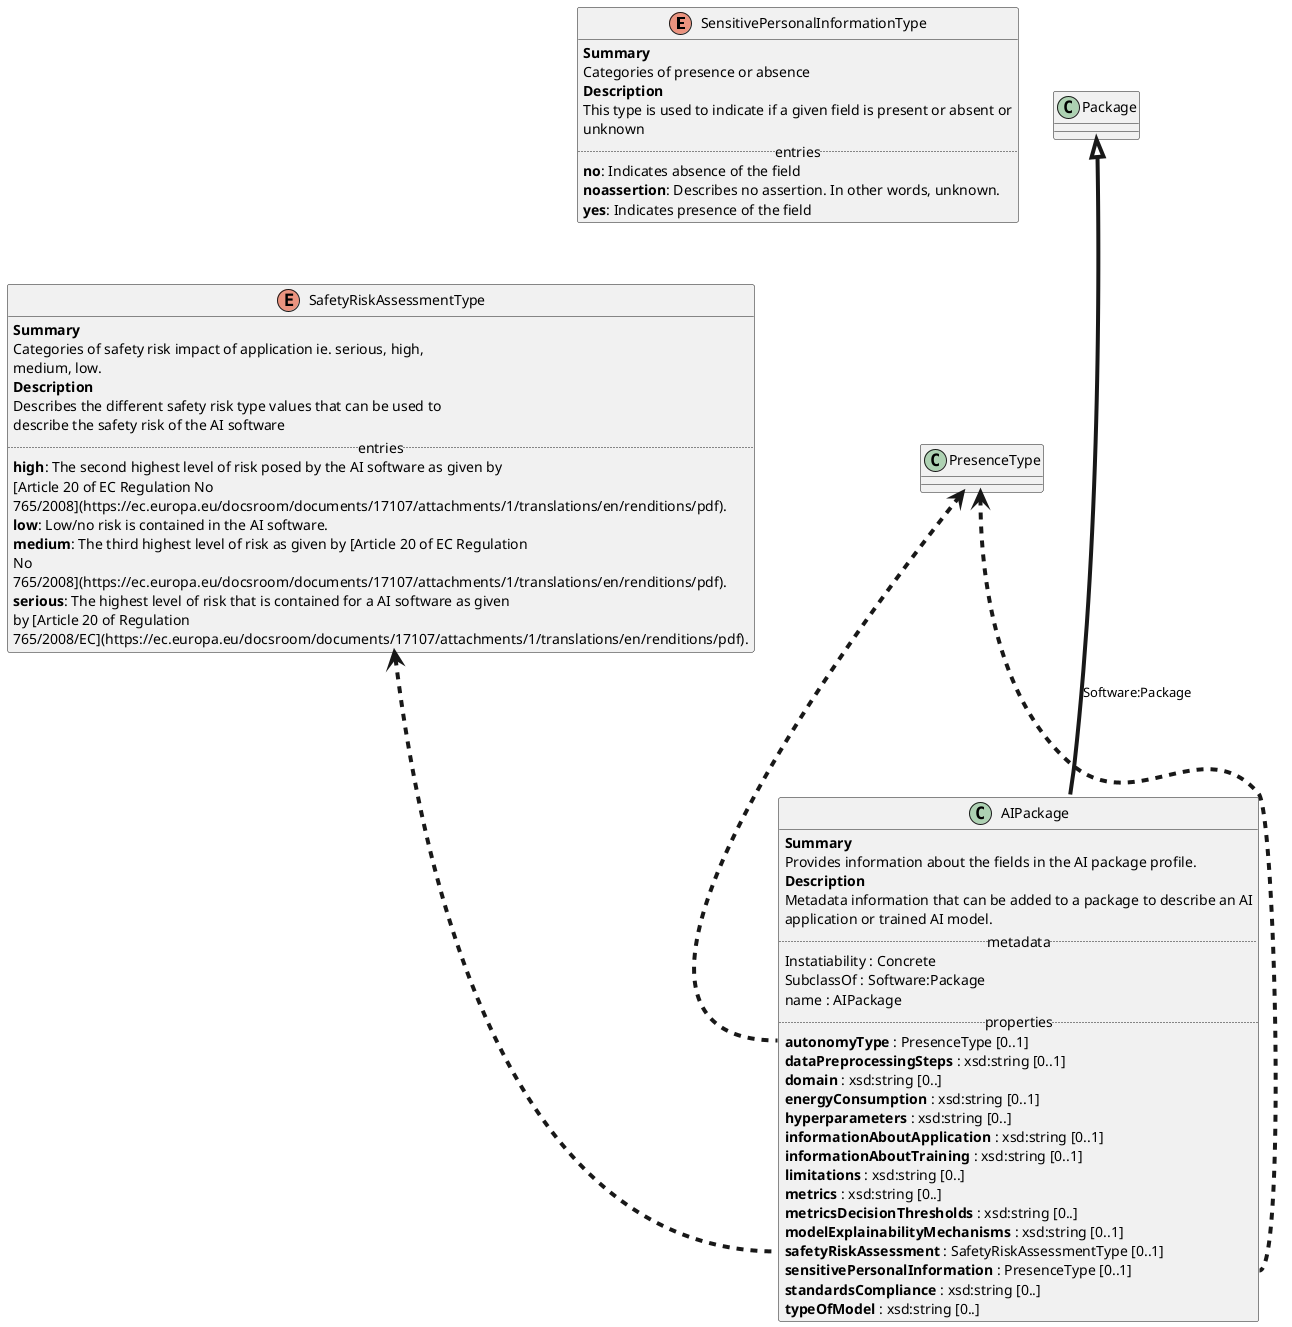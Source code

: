 @startuml
skinparam packageStyle rectangle
set separator none
' vocabulary
enum SensitivePersonalInformationType {
<b>Summary</b>
Categories of presence or absence
<b>Description</b>
This type is used to indicate if a given field is present or absent or
unknown
.. entries ..
    <b>no</b>: Indicates absence of the field
    <b>noassertion</b>: Describes no assertion. In other words, unknown.
    <b>yes</b>: Indicates presence of the field
}
enum SafetyRiskAssessmentType {
<b>Summary</b>
Categories of safety risk impact of application ie. serious, high,
medium, low.
<b>Description</b>
Describes the different safety risk type values that can be used to
describe the safety risk of the AI software
.. entries ..
    <b>high</b>: The second highest level of risk posed by the AI software as given by
[Article 20 of EC Regulation No
765/2008](https://ec.europa.eu/docsroom/documents/17107/attachments/1/translations/en/renditions/pdf).
    <b>low</b>: Low/no risk is contained in the AI software.
    <b>medium</b>: The third highest level of risk as given by [Article 20 of EC Regulation
No
765/2008](https://ec.europa.eu/docsroom/documents/17107/attachments/1/translations/en/renditions/pdf).
    <b>serious</b>: The highest level of risk that is contained for a AI software as given
by [Article 20 of Regulation
765/2008/EC](https://ec.europa.eu/docsroom/documents/17107/attachments/1/translations/en/renditions/pdf).
}
' classes
together {
class AIPackage {
<b>Summary</b>
Provides information about the fields in the AI package profile.
<b>Description</b>
Metadata information that can be added to a package to describe an AI
application or trained AI model.
.. metadata ..
    Instatiability : Concrete
    SubclassOf : Software:Package
    name : AIPackage
.. properties ..
    <b>autonomyType </b>: PresenceType [0..1]
    <b>dataPreprocessingSteps </b>: xsd:string [0..1]
    <b>domain </b>: xsd:string [0..]
    <b>energyConsumption </b>: xsd:string [0..1]
    <b>hyperparameters </b>: xsd:string [0..]
    <b>informationAboutApplication </b>: xsd:string [0..1]
    <b>informationAboutTraining </b>: xsd:string [0..1]
    <b>limitations </b>: xsd:string [0..]
    <b>metrics </b>: xsd:string [0..]
    <b>metricsDecisionThresholds </b>: xsd:string [0..]
    <b>modelExplainabilityMechanisms </b>: xsd:string [0..1]
    <b>safetyRiskAssessment </b>: SafetyRiskAssessmentType [0..1]
    <b>sensitivePersonalInformation </b>: PresenceType [0..1]
    <b>standardsCompliance </b>: xsd:string [0..]
    <b>typeOfModel </b>: xsd:string [0..]
}
"PresenceType" <-[dashed,thickness=4]-- "AIPackage::autonomyType"
"SafetyRiskAssessmentType" <-[dashed,thickness=4]-- "AIPackage::safetyRiskAssessment"
"PresenceType" <-[dashed,thickness=4]-- "AIPackage::sensitivePersonalInformation"
}
"Package" <|-[thickness=4]--- "AIPackage" : Software:Package
@enduml
